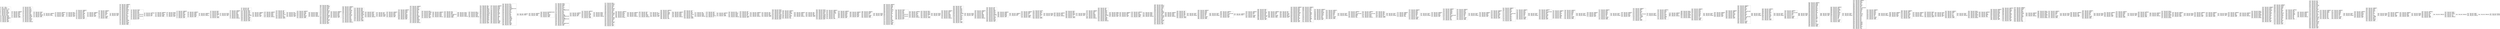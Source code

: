 digraph "graph.cfg.gv" {
	subgraph global {
		node [fontname=Courier fontsize=30.0 rank=same shape=box]
		block_0 [label="0: %00 = #0x1\l2: %01 = #0x40\l4: MSTORE(%01, %00)\l5: [NO_SSA] DUP1\l6: [NO_SSA] PUSH1\l8: [NO_SSA] DUP2\l9: [NO_SSA] MSTORE\la: [NO_SSA] PUSH1\lc: [NO_SSA] ADD\ld: [NO_SSA] PUSH2\l10: [NO_SSA] PUSH1\l12: [NO_SSA] SWAP2\l13: [NO_SSA] CODECOPY\l14: [NO_SSA] SWAP1\l15: [NO_SSA] POP\l16: [NO_SSA] SWAP1\l17: [NO_SSA] JUMP\l"]
		block_18 [label="18: [NO_SSA] JUMPDEST\l19: [NO_SSA] PUSH1\l1b: [NO_SSA] DUP2\l1c: [NO_SSA] PUSH1\l1e: [NO_SSA] SUB\l1f: [NO_SSA] PUSH2\l22: [NO_SSA] JUMPI\l"]
		block_23 [label="23: [NO_SSA] POP\l24: [NO_SSA] POP\l25: [NO_SSA] PUSH1\l27: [NO_SSA] DUP1\l28: [NO_SSA] MLOAD\l29: [NO_SSA] DUP1\l2a: [NO_SSA] DUP3\l2b: [NO_SSA] ADD\l2c: [NO_SSA] SWAP1\l2d: [NO_SSA] SWAP2\l2e: [NO_SSA] MSTORE\l2f: [NO_SSA] PUSH1\l31: [NO_SSA] DUP2\l32: [NO_SSA] MSTORE\l33: [NO_SSA] PUSH1\l35: [NO_SSA] PUSH1\l37: [NO_SSA] INVALID\l"]
		block_38 [label="38: [NO_SSA] PUSH1\l3a: [NO_SSA] DUP3\l3b: [NO_SSA] ADD\l3c: [NO_SSA] MSTORE\l3d: [NO_SSA] SWAP1\l3e: [NO_SSA] JUMP\l"]
		block_3f [label="3f: [NO_SSA] JUMPDEST\l40: [NO_SSA] DUP2\l41: [NO_SSA] PUSH1\l"]
		block_43 [label="43: [NO_SSA] JUMPDEST\l44: [NO_SSA] DUP2\l45: [NO_SSA] ISZERO\l46: [NO_SSA] PUSH2\l49: [NO_SSA] JUMPI\l"]
		block_4a [label="4a: [NO_SSA] DUP1\l4b: [NO_SSA] PUSH2\l4e: [NO_SSA] DUP2\l4f: [NO_SSA] PUSH2\l52: [NO_SSA] JUMP\l"]
		block_53 [label="53: [NO_SSA] JUMPDEST\l54: [NO_SSA] SWAP2\l55: [NO_SSA] POP\l56: [NO_SSA] PUSH2\l59: [NO_SSA] SWAP1\l5a: [NO_SSA] POP\l5b: [NO_SSA] PUSH1\l5d: [NO_SSA] DUP4\l5e: [NO_SSA] PUSH2\l61: [NO_SSA] JUMP\l"]
		block_62 [label="62: [NO_SSA] JUMPDEST\l63: [NO_SSA] SWAP2\l64: [NO_SSA] POP\l65: [NO_SSA] PUSH2\l68: [NO_SSA] JUMP\l"]
		block_69 [label="69: [NO_SSA] JUMPDEST\l6a: [NO_SSA] PUSH1\l6c: [NO_SSA] DUP2\l6d: [NO_SSA] PUSH8\l76: [NO_SSA] DUP2\l77: [NO_SSA] GT\l78: [NO_SSA] ISZERO\l79: [NO_SSA] PUSH2\l7c: [NO_SSA] JUMPI\l"]
		block_7d [label="7d: [NO_SSA] PUSH2\l80: [NO_SSA] PUSH2\l83: [NO_SSA] JUMP\l"]
		block_84 [label="84: [NO_SSA] JUMPDEST\l85: [NO_SSA] PUSH1\l87: [NO_SSA] MLOAD\l88: [NO_SSA] SWAP1\l89: [NO_SSA] DUP1\l8a: [NO_SSA] DUP3\l8b: [NO_SSA] MSTORE\l8c: [NO_SSA] DUP1\l8d: [NO_SSA] PUSH1\l8f: [NO_SSA] ADD\l90: [NO_SSA] PUSH1\l92: [NO_SSA] NOT\l93: [NO_SSA] AND\l94: [NO_SSA] PUSH1\l96: [NO_SSA] ADD\l97: [NO_SSA] DUP3\l98: [NO_SSA] ADD\l99: [NO_SSA] PUSH1\l9b: [NO_SSA] MSTORE\l9c: [NO_SSA] DUP1\l9d: [NO_SSA] ISZERO\l9e: [NO_SSA] PUSH2\la1: [NO_SSA] JUMPI\l"]
		block_a2 [label="a2: [NO_SSA] PUSH1\la4: [NO_SSA] DUP3\la5: [NO_SSA] ADD\la6: [NO_SSA] DUP2\la7: [NO_SSA] DUP1\la8: [NO_SSA] CALLDATASIZE\la9: [NO_SSA] DUP4\laa: [NO_SSA] CALLDATACOPY\lab: [NO_SSA] ADD\lac: [NO_SSA] SWAP1\lad: [NO_SSA] POP\l"]
		block_ae [label="ae: [NO_SSA] JUMPDEST\laf: [NO_SSA] POP\lb0: [NO_SSA] SWAP1\lb1: [NO_SSA] POP\l"]
		block_b2 [label="b2: [NO_SSA] JUMPDEST\lb3: [NO_SSA] DUP5\lb4: [NO_SSA] ISZERO\lb5: [NO_SSA] PUSH2\lb8: [NO_SSA] JUMPI\l"]
		block_b9 [label="b9: [NO_SSA] PUSH2\lbc: [NO_SSA] PUSH1\lbe: [NO_SSA] DUP4\lbf: [NO_SSA] PUSH2\lc2: [NO_SSA] JUMP\l"]
		block_c3 [label="c3: [NO_SSA] JUMPDEST\lc4: [NO_SSA] SWAP2\lc5: [NO_SSA] POP\lc6: [NO_SSA] PUSH2\lc9: [NO_SSA] PUSH1\lcb: [NO_SSA] DUP7\lcc: [NO_SSA] PUSH2\lcf: [NO_SSA] JUMP\l"]
		block_d0 [label="d0: [NO_SSA] JUMPDEST\ld1: [NO_SSA] PUSH2\ld4: [NO_SSA] SWAP1\ld5: [NO_SSA] PUSH1\ld7: [NO_SSA] PUSH2\lda: [NO_SSA] JUMP\l"]
		block_db [label="db: [NO_SSA] JUMPDEST\ldc: [NO_SSA] PUSH1\lde: [NO_SSA] INVALID\l"]
		block_df [label="df: [NO_SSA] DUP2\le0: [NO_SSA] DUP4\le1: [NO_SSA] DUP2\le2: [NO_SSA] MLOAD\le3: [NO_SSA] DUP2\le4: [NO_SSA] LT\le5: [NO_SSA] PUSH2\le8: [NO_SSA] JUMPI\l"]
		block_e9 [label="e9: [NO_SSA] PUSH2\lec: [NO_SSA] PUSH2\lef: [NO_SSA] JUMP\l"]
		block_f0 [label="f0: [NO_SSA] JUMPDEST\lf1: [NO_SSA] PUSH1\lf3: [NO_SSA] ADD\lf4: [NO_SSA] ADD\lf5: [NO_SSA] SWAP1\lf6: [NO_SSA] PUSH1\lf8: [NO_SSA] PUSH1\lfa: [NO_SSA] PUSH1\lfc: [NO_SSA] INVALID\l"]
		block_fd [label="fd: [NO_SSA] SUB\lfe: [NO_SSA] NOT\lff: [NO_SSA] AND\l100: [NO_SSA] SWAP1\l101: [NO_SSA] DUP2\l102: [NO_SSA] PUSH1\l104: [NO_SSA] BYTE\l105: [NO_SSA] SWAP1\l106: [NO_SSA] MSTORE8\l107: [NO_SSA] POP\l108: [NO_SSA] PUSH2\l10b: [NO_SSA] PUSH1\l10d: [NO_SSA] DUP7\l10e: [NO_SSA] PUSH2\l111: [NO_SSA] JUMP\l"]
		block_112 [label="112: [NO_SSA] JUMPDEST\l113: [NO_SSA] SWAP5\l114: [NO_SSA] POP\l115: [NO_SSA] PUSH2\l118: [NO_SSA] JUMP\l"]
		block_119 [label="119: [NO_SSA] JUMPDEST\l11a: [NO_SSA] PUSH1\l11c: [NO_SSA] PUSH1\l11e: [NO_SSA] PUSH1\l120: [NO_SSA] PUSH1\l122: [NO_SSA] INVALID\l"]
		block_123 [label="123: [NO_SSA] SUB\l124: [NO_SSA] NOT\l125: [NO_SSA] DUP3\l126: [NO_SSA] AND\l127: [NO_SSA] PUSH32\l148: [NO_SSA] EQ\l149: [NO_SSA] DUP1\l14a: [NO_SSA] PUSH2\l14d: [NO_SSA] JUMPI\l"]
		block_14e [label="14e: [NO_SSA] POP\l14f: [NO_SSA] PUSH2\l152: [NO_SSA] DUP3\l153: [NO_SSA] PUSH2\l156: [NO_SSA] JUMP\l"]
		block_157 [label="157: [NO_SSA] JUMPDEST\l158: [NO_SSA] PUSH1\l15a: [NO_SSA] SLOAD\l15b: [NO_SSA] PUSH1\l15d: [NO_SSA] AND\l15e: [NO_SSA] ISZERO\l15f: [NO_SSA] PUSH2\l162: [NO_SSA] JUMPI\l"]
		block_163 [label="163: [NO_SSA] PUSH1\l165: [NO_SSA] MLOAD\l166: [NO_SSA] PUSH3\l16a: [NO_SSA] PUSH1\l16c: [NO_SSA] INVALID\l"]
		block_16d [label="16d: [NO_SSA] DUP2\l16e: [NO_SSA] MSTORE\l16f: [NO_SSA] PUSH1\l171: [NO_SSA] PUSH1\l173: [NO_SSA] DUP3\l174: [NO_SSA] ADD\l175: [NO_SSA] MSTORE\l176: [NO_SSA] PUSH1\l178: [NO_SSA] PUSH1\l17a: [NO_SSA] DUP3\l17b: [NO_SSA] ADD\l17c: [NO_SSA] MSTORE\l17d: [NO_SSA] PUSH32\l19e: [NO_SSA] PUSH1\l1a0: [NO_SSA] DUP3\l1a1: [NO_SSA] ADD\l1a2: [NO_SSA] MSTORE\l1a3: [NO_SSA] PUSH1\l1a5: [NO_SSA] ADD\l1a6: [NO_SSA] PUSH2\l1a9: [NO_SSA] JUMP\l"]
		block_1aa [label="1aa: [NO_SSA] JUMPDEST\l1ab: [NO_SSA] PUSH2\l1ae: [NO_SSA] DUP4\l1af: [NO_SSA] DUP4\l1b0: [NO_SSA] DUP4\l1b1: [NO_SSA] PUSH2\l1b4: [NO_SSA] JUMP\l"]
		block_1b5 [label="1b5: [NO_SSA] JUMPDEST\l1b6: [NO_SSA] PUSH1\l1b8: [NO_SSA] DUP3\l1b9: [NO_SSA] DUP2\l1ba: [NO_SSA] MSTORE\l1bb: [NO_SSA] PUSH1\l1bd: [NO_SSA] PUSH1\l1bf: [NO_SSA] SWAP1\l1c0: [NO_SSA] DUP2\l1c1: [NO_SSA] MSTORE\l1c2: [NO_SSA] PUSH1\l1c4: [NO_SSA] DUP1\l1c5: [NO_SSA] DUP4\l1c6: [NO_SSA] SHA3\l1c7: [NO_SSA] PUSH1\l1c9: [NO_SSA] PUSH1\l1cb: [NO_SSA] PUSH1\l1cd: [NO_SSA] INVALID\l"]
		block_1ce [label="1ce: [NO_SSA] SUB\l1cf: [NO_SSA] DUP6\l1d0: [NO_SSA] AND\l1d1: [NO_SSA] DUP5\l1d2: [NO_SSA] MSTORE\l1d3: [NO_SSA] SWAP1\l1d4: [NO_SSA] SWAP2\l1d5: [NO_SSA] MSTORE\l1d6: [NO_SSA] SWAP1\l1d7: [NO_SSA] SHA3\l1d8: [NO_SSA] SLOAD\l1d9: [NO_SSA] PUSH1\l1db: [NO_SSA] AND\l1dc: [NO_SSA] PUSH2\l1df: [NO_SSA] JUMPI\l"]
		block_1e0 [label="1e0: [NO_SSA] PUSH2\l1e3: [NO_SSA] DUP2\l1e4: [NO_SSA] PUSH1\l1e6: [NO_SSA] PUSH1\l1e8: [NO_SSA] PUSH1\l1ea: [NO_SSA] INVALID\l"]
		block_1eb [label="1eb: [NO_SSA] SUB\l1ec: [NO_SSA] AND\l1ed: [NO_SSA] PUSH1\l1ef: [NO_SSA] PUSH2\l1f2: [NO_SSA] JUMP\l"]
		block_1f3 [label="1f3: [NO_SSA] JUMPDEST\l1f4: [NO_SSA] PUSH2\l1f7: [NO_SSA] DUP4\l1f8: [NO_SSA] PUSH1\l1fa: [NO_SSA] PUSH2\l1fd: [NO_SSA] JUMP\l"]
		block_1fe [label="1fe: [NO_SSA] JUMPDEST\l1ff: [NO_SSA] PUSH1\l201: [NO_SSA] MLOAD\l202: [NO_SSA] PUSH1\l204: [NO_SSA] ADD\l205: [NO_SSA] PUSH2\l208: [NO_SSA] SWAP3\l209: [NO_SSA] SWAP2\l20a: [NO_SSA] SWAP1\l20b: [NO_SSA] PUSH2\l20e: [NO_SSA] JUMP\l"]
		block_20f [label="20f: [NO_SSA] JUMPDEST\l210: [NO_SSA] PUSH1\l212: [NO_SSA] DUP1\l213: [NO_SSA] MLOAD\l214: [NO_SSA] PUSH1\l216: [NO_SSA] NOT\l217: [NO_SSA] DUP2\l218: [NO_SSA] DUP5\l219: [NO_SSA] SUB\l21a: [NO_SSA] ADD\l21b: [NO_SSA] DUP2\l21c: [NO_SSA] MSTORE\l21d: [NO_SSA] SWAP1\l21e: [NO_SSA] DUP3\l21f: [NO_SSA] SWAP1\l220: [NO_SSA] MSTORE\l221: [NO_SSA] PUSH3\l225: [NO_SSA] PUSH1\l227: [NO_SSA] INVALID\l"]
		block_228 [label="228: [NO_SSA] DUP3\l229: [NO_SSA] MSTORE\l22a: [NO_SSA] PUSH2\l22d: [NO_SSA] SWAP2\l22e: [NO_SSA] PUSH1\l230: [NO_SSA] ADD\l231: [NO_SSA] PUSH2\l234: [NO_SSA] JUMP\l"]
		block_235 [label="235: [NO_SSA] JUMPDEST\l236: [NO_SSA] PUSH1\l238: [NO_SSA] PUSH1\l23a: [NO_SSA] PUSH1\l23c: [NO_SSA] PUSH1\l23e: [NO_SSA] INVALID\l"]
		block_23f [label="23f: [NO_SSA] SUB\l240: [NO_SSA] DUP5\l241: [NO_SSA] AND\l242: [NO_SSA] EXTCODESIZE\l243: [NO_SSA] ISZERO\l244: [NO_SSA] PUSH2\l247: [NO_SSA] JUMPI\l"]
		block_248 [label="248: [NO_SSA] PUSH1\l24a: [NO_SSA] MLOAD\l24b: [NO_SSA] PUSH4\l250: [NO_SSA] PUSH1\l252: [NO_SSA] INVALID\l"]
		block_253 [label="253: [NO_SSA] DUP2\l254: [NO_SSA] MSTORE\l255: [NO_SSA] PUSH1\l257: [NO_SSA] PUSH1\l259: [NO_SSA] PUSH1\l25b: [NO_SSA] INVALID\l"]
		block_25c [label="25c: [NO_SSA] SUB\l25d: [NO_SSA] DUP6\l25e: [NO_SSA] AND\l25f: [NO_SSA] SWAP1\l260: [NO_SSA] PUSH4\l265: [NO_SSA] SWAP1\l266: [NO_SSA] PUSH2\l269: [NO_SSA] SWAP1\l26a: [NO_SSA] CALLER\l26b: [NO_SSA] SWAP1\l26c: [NO_SSA] DUP10\l26d: [NO_SSA] SWAP1\l26e: [NO_SSA] DUP9\l26f: [NO_SSA] SWAP1\l270: [NO_SSA] DUP9\l271: [NO_SSA] SWAP1\l272: [NO_SSA] PUSH1\l274: [NO_SSA] ADD\l275: [NO_SSA] PUSH2\l278: [NO_SSA] JUMP\l"]
		block_279 [label="279: [NO_SSA] JUMPDEST\l27a: [NO_SSA] PUSH1\l27c: [NO_SSA] PUSH1\l27e: [NO_SSA] MLOAD\l27f: [NO_SSA] DUP1\l280: [NO_SSA] DUP4\l281: [NO_SSA] SUB\l282: [NO_SSA] DUP2\l283: [NO_SSA] PUSH1\l285: [NO_SSA] DUP8\l286: [NO_SSA] GAS\l287: [NO_SSA] CALL\l288: [NO_SSA] SWAP3\l289: [NO_SSA] POP\l28a: [NO_SSA] POP\l28b: [NO_SSA] POP\l28c: [NO_SSA] DUP1\l28d: [NO_SSA] ISZERO\l28e: [NO_SSA] PUSH2\l291: [NO_SSA] JUMPI\l"]
		block_292 [label="292: [NO_SSA] POP\l293: [NO_SSA] PUSH1\l295: [NO_SSA] DUP1\l296: [NO_SSA] MLOAD\l297: [NO_SSA] PUSH1\l299: [NO_SSA] RETURNDATASIZE\l29a: [NO_SSA] SWAP1\l29b: [NO_SSA] DUP2\l29c: [NO_SSA] ADD\l29d: [NO_SSA] PUSH1\l29f: [NO_SSA] NOT\l2a0: [NO_SSA] AND\l2a1: [NO_SSA] DUP3\l2a2: [NO_SSA] ADD\l2a3: [NO_SSA] SWAP1\l2a4: [NO_SSA] SWAP3\l2a5: [NO_SSA] MSTORE\l2a6: [NO_SSA] PUSH2\l2a9: [NO_SSA] SWAP2\l2aa: [NO_SSA] DUP2\l2ab: [NO_SSA] ADD\l2ac: [NO_SSA] SWAP1\l2ad: [NO_SSA] PUSH2\l2b0: [NO_SSA] JUMP\l"]
		block_2b1 [label="2b1: [NO_SSA] JUMPDEST\l2b2: [NO_SSA] PUSH1\l"]
		block_2b4 [label="2b4: [NO_SSA] JUMPDEST\l2b5: [NO_SSA] PUSH2\l2b8: [NO_SSA] JUMPI\l"]
		block_2b9 [label="2b9: [NO_SSA] RETURNDATASIZE\l2ba: [NO_SSA] DUP1\l2bb: [NO_SSA] DUP1\l2bc: [NO_SSA] ISZERO\l2bd: [NO_SSA] PUSH2\l2c0: [NO_SSA] JUMPI\l"]
		block_2c1 [label="2c1: [NO_SSA] PUSH1\l2c3: [NO_SSA] MLOAD\l2c4: [NO_SSA] SWAP2\l2c5: [NO_SSA] POP\l2c6: [NO_SSA] PUSH1\l2c8: [NO_SSA] NOT\l2c9: [NO_SSA] PUSH1\l2cb: [NO_SSA] RETURNDATASIZE\l2cc: [NO_SSA] ADD\l2cd: [NO_SSA] AND\l2ce: [NO_SSA] DUP3\l2cf: [NO_SSA] ADD\l2d0: [NO_SSA] PUSH1\l2d2: [NO_SSA] MSTORE\l2d3: [NO_SSA] RETURNDATASIZE\l2d4: [NO_SSA] DUP3\l2d5: [NO_SSA] MSTORE\l2d6: [NO_SSA] RETURNDATASIZE\l2d7: [NO_SSA] PUSH1\l2d9: [NO_SSA] PUSH1\l2db: [NO_SSA] DUP5\l2dc: [NO_SSA] ADD\l2dd: [NO_SSA] RETURNDATACOPY\l2de: [NO_SSA] PUSH2\l2e1: [NO_SSA] JUMP\l"]
		block_2e2 [label="2e2: [NO_SSA] JUMPDEST\l2e3: [NO_SSA] PUSH1\l2e5: [NO_SSA] SWAP2\l2e6: [NO_SSA] POP\l"]
		block_2e7 [label="2e7: [NO_SSA] JUMPDEST\l2e8: [NO_SSA] POP\l2e9: [NO_SSA] DUP1\l2ea: [NO_SSA] MLOAD\l2eb: [NO_SSA] PUSH1\l2ed: [NO_SSA] SUB\l2ee: [NO_SSA] PUSH2\l2f1: [NO_SSA] JUMPI\l"]
		block_2f2 [label="2f2: [NO_SSA] PUSH1\l2f4: [NO_SSA] MLOAD\l2f5: [NO_SSA] PUSH3\l2f9: [NO_SSA] PUSH1\l2fb: [NO_SSA] INVALID\l"]
		block_2fc [label="2fc: [NO_SSA] DUP2\l2fd: [NO_SSA] MSTORE\l2fe: [NO_SSA] PUSH1\l300: [NO_SSA] PUSH1\l302: [NO_SSA] DUP3\l303: [NO_SSA] ADD\l304: [NO_SSA] MSTORE\l305: [NO_SSA] PUSH1\l307: [NO_SSA] PUSH1\l309: [NO_SSA] DUP3\l30a: [NO_SSA] ADD\l30b: [NO_SSA] MSTORE\l30c: [NO_SSA] PUSH32\l32d: [NO_SSA] PUSH1\l32f: [NO_SSA] DUP3\l330: [NO_SSA] ADD\l331: [NO_SSA] MSTORE\l332: [NO_SSA] PUSH32\l353: [NO_SSA] PUSH1\l355: [NO_SSA] DUP3\l356: [NO_SSA] ADD\l357: [NO_SSA] MSTORE\l358: [NO_SSA] PUSH1\l35a: [NO_SSA] ADD\l35b: [NO_SSA] PUSH2\l35e: [NO_SSA] JUMP\l"]
		block_35f [label="35f: [NO_SSA] JUMPDEST\l360: [NO_SSA] DUP1\l361: [NO_SSA] MLOAD\l362: [NO_SSA] DUP2\l363: [NO_SSA] PUSH1\l365: [NO_SSA] ADD\l366: [NO_SSA] REVERT\l"]
		block_367 [label="367: [NO_SSA] JUMPDEST\l368: [NO_SSA] PUSH1\l36a: [NO_SSA] PUSH1\l36c: [NO_SSA] PUSH1\l36e: [NO_SSA] INVALID\l"]
		block_36f [label="36f: [NO_SSA] SUB\l370: [NO_SSA] NOT\l371: [NO_SSA] AND\l372: [NO_SSA] PUSH4\l377: [NO_SSA] PUSH1\l379: [NO_SSA] INVALID\l"]
		block_37a [label="37a: [NO_SSA] EQ\l37b: [NO_SSA] SWAP1\l37c: [NO_SSA] POP\l37d: [NO_SSA] PUSH2\l380: [NO_SSA] JUMP\l"]
		block_381 [label="381: [NO_SSA] JUMPDEST\l382: [NO_SSA] POP\l383: [NO_SSA] PUSH1\l385: [NO_SSA] SWAP5\l386: [NO_SSA] SWAP4\l387: [NO_SSA] POP\l388: [NO_SSA] POP\l389: [NO_SSA] POP\l38a: [NO_SSA] POP\l38b: [NO_SSA] JUMP\l"]
		block_38c [label="38c: [NO_SSA] JUMPDEST\l38d: [NO_SSA] PUSH1\l38f: [NO_SSA] PUSH1\l391: [NO_SSA] PUSH1\l393: [NO_SSA] PUSH1\l395: [NO_SSA] INVALID\l"]
		block_396 [label="396: [NO_SSA] SUB\l397: [NO_SSA] NOT\l398: [NO_SSA] DUP3\l399: [NO_SSA] AND\l39a: [NO_SSA] PUSH32\l3bb: [NO_SSA] EQ\l3bc: [NO_SSA] DUP1\l3bd: [NO_SSA] PUSH2\l3c0: [NO_SSA] JUMPI\l"]
		block_3c1 [label="3c1: [NO_SSA] POP\l3c2: [NO_SSA] PUSH1\l3c4: [NO_SSA] PUSH1\l3c6: [NO_SSA] PUSH1\l3c8: [NO_SSA] INVALID\l"]
		block_3c9 [label="3c9: [NO_SSA] SUB\l3ca: [NO_SSA] NOT\l3cb: [NO_SSA] DUP3\l3cc: [NO_SSA] AND\l3cd: [NO_SSA] PUSH32\l3ee: [NO_SSA] EQ\l"]
		block_3ef [label="3ef: [NO_SSA] JUMPDEST\l3f0: [NO_SSA] DUP1\l3f1: [NO_SSA] PUSH2\l3f4: [NO_SSA] JUMPI\l"]
		block_3f5 [label="3f5: [NO_SSA] POP\l3f6: [NO_SSA] PUSH32\l417: [NO_SSA] PUSH1\l419: [NO_SSA] PUSH1\l41b: [NO_SSA] PUSH1\l41d: [NO_SSA] INVALID\l"]
		block_41e [label="41e: [NO_SSA] SUB\l41f: [NO_SSA] NOT\l420: [NO_SSA] DUP4\l421: [NO_SSA] AND\l422: [NO_SSA] EQ\l423: [NO_SSA] PUSH2\l426: [NO_SSA] JUMP\l"]
		block_427 [label="427: [NO_SSA] JUMPDEST\l428: [NO_SSA] PUSH1\l42a: [NO_SSA] PUSH1\l42c: [NO_SSA] PUSH1\l42e: [NO_SSA] INVALID\l"]
		block_42f [label="42f: [NO_SSA] SUB\l430: [NO_SSA] DUP4\l431: [NO_SSA] AND\l432: [NO_SSA] PUSH2\l435: [NO_SSA] JUMPI\l"]
		block_436 [label="436: [NO_SSA] PUSH1\l438: [NO_SSA] PUSH1\l43a: [NO_SSA] PUSH1\l43c: [NO_SSA] DUP3\l43d: [NO_SSA] DUP3\l43e: [NO_SSA] SLOAD\l43f: [NO_SSA] PUSH2\l442: [NO_SSA] SWAP2\l443: [NO_SSA] SWAP1\l444: [NO_SSA] PUSH2\l447: [NO_SSA] JUMP\l"]
		block_448 [label="448: [NO_SSA] JUMPDEST\l449: [NO_SSA] SWAP1\l44a: [NO_SSA] SWAP2\l44b: [NO_SSA] SSTORE\l44c: [NO_SSA] POP\l44d: [NO_SSA] PUSH2\l450: [NO_SSA] SWAP1\l451: [NO_SSA] POP\l452: [NO_SSA] JUMP\l"]
		block_453 [label="453: [NO_SSA] JUMPDEST\l454: [NO_SSA] PUSH1\l456: [NO_SSA] PUSH1\l458: [NO_SSA] PUSH1\l45a: [NO_SSA] INVALID\l"]
		block_45b [label="45b: [NO_SSA] SUB\l45c: [NO_SSA] DUP3\l45d: [NO_SSA] AND\l45e: [NO_SSA] PUSH2\l461: [NO_SSA] JUMPI\l"]
		block_462 [label="462: [NO_SSA] PUSH1\l464: [NO_SSA] PUSH1\l466: [NO_SSA] PUSH1\l468: [NO_SSA] DUP3\l469: [NO_SSA] DUP3\l46a: [NO_SSA] SLOAD\l46b: [NO_SSA] PUSH2\l46e: [NO_SSA] SWAP2\l46f: [NO_SSA] SWAP1\l470: [NO_SSA] PUSH2\l473: [NO_SSA] JUMP\l"]
		block_474 [label="474: [NO_SSA] JUMPDEST\l475: [NO_SSA] SWAP1\l476: [NO_SSA] SWAP2\l477: [NO_SSA] SSTORE\l478: [NO_SSA] POP\l479: [NO_SSA] POP\l47a: [NO_SSA] POP\l47b: [NO_SSA] POP\l47c: [NO_SSA] POP\l47d: [NO_SSA] JUMP\l"]
		block_47e [label="47e: [NO_SSA] JUMPDEST\l47f: [NO_SSA] PUSH1\l481: [NO_SSA] PUSH1\l483: [NO_SSA] PUSH2\l486: [NO_SSA] DUP4\l487: [NO_SSA] PUSH1\l489: [NO_SSA] PUSH2\l48c: [NO_SSA] JUMP\l"]
		block_48d [label="48d: [NO_SSA] JUMPDEST\l48e: [NO_SSA] PUSH2\l491: [NO_SSA] SWAP1\l492: [NO_SSA] PUSH1\l494: [NO_SSA] PUSH2\l497: [NO_SSA] JUMP\l"]
		block_498 [label="498: [NO_SSA] JUMPDEST\l499: [NO_SSA] PUSH8\l4a2: [NO_SSA] DUP2\l4a3: [NO_SSA] GT\l4a4: [NO_SSA] ISZERO\l4a5: [NO_SSA] PUSH2\l4a8: [NO_SSA] JUMPI\l"]
		block_4a9 [label="4a9: [NO_SSA] PUSH2\l4ac: [NO_SSA] PUSH2\l4af: [NO_SSA] JUMP\l"]
		block_4b0 [label="4b0: [NO_SSA] JUMPDEST\l4b1: [NO_SSA] PUSH1\l4b3: [NO_SSA] MLOAD\l4b4: [NO_SSA] SWAP1\l4b5: [NO_SSA] DUP1\l4b6: [NO_SSA] DUP3\l4b7: [NO_SSA] MSTORE\l4b8: [NO_SSA] DUP1\l4b9: [NO_SSA] PUSH1\l4bb: [NO_SSA] ADD\l4bc: [NO_SSA] PUSH1\l4be: [NO_SSA] NOT\l4bf: [NO_SSA] AND\l4c0: [NO_SSA] PUSH1\l4c2: [NO_SSA] ADD\l4c3: [NO_SSA] DUP3\l4c4: [NO_SSA] ADD\l4c5: [NO_SSA] PUSH1\l4c7: [NO_SSA] MSTORE\l4c8: [NO_SSA] DUP1\l4c9: [NO_SSA] ISZERO\l4ca: [NO_SSA] PUSH2\l4cd: [NO_SSA] JUMPI\l"]
		block_4ce [label="4ce: [NO_SSA] PUSH1\l4d0: [NO_SSA] DUP3\l4d1: [NO_SSA] ADD\l4d2: [NO_SSA] DUP2\l4d3: [NO_SSA] DUP1\l4d4: [NO_SSA] CALLDATASIZE\l4d5: [NO_SSA] DUP4\l4d6: [NO_SSA] CALLDATACOPY\l4d7: [NO_SSA] ADD\l4d8: [NO_SSA] SWAP1\l4d9: [NO_SSA] POP\l"]
		block_4da [label="4da: [NO_SSA] JUMPDEST\l4db: [NO_SSA] POP\l4dc: [NO_SSA] SWAP1\l4dd: [NO_SSA] POP\l4de: [NO_SSA] PUSH1\l4e0: [NO_SSA] PUSH1\l4e2: [NO_SSA] INVALID\l"]
		block_4e3 [label="4e3: [NO_SSA] DUP2\l4e4: [NO_SSA] PUSH1\l4e6: [NO_SSA] DUP2\l4e7: [NO_SSA] MLOAD\l4e8: [NO_SSA] DUP2\l4e9: [NO_SSA] LT\l4ea: [NO_SSA] PUSH2\l4ed: [NO_SSA] JUMPI\l"]
		block_4ee [label="4ee: [NO_SSA] PUSH2\l4f1: [NO_SSA] PUSH2\l4f4: [NO_SSA] JUMP\l"]
		block_4f5 [label="4f5: [NO_SSA] JUMPDEST\l4f6: [NO_SSA] PUSH1\l4f8: [NO_SSA] ADD\l4f9: [NO_SSA] ADD\l4fa: [NO_SSA] SWAP1\l4fb: [NO_SSA] PUSH1\l4fd: [NO_SSA] PUSH1\l4ff: [NO_SSA] PUSH1\l501: [NO_SSA] INVALID\l"]
		block_502 [label="502: [NO_SSA] SUB\l503: [NO_SSA] NOT\l504: [NO_SSA] AND\l505: [NO_SSA] SWAP1\l506: [NO_SSA] DUP2\l507: [NO_SSA] PUSH1\l509: [NO_SSA] BYTE\l50a: [NO_SSA] SWAP1\l50b: [NO_SSA] MSTORE8\l50c: [NO_SSA] POP\l50d: [NO_SSA] PUSH32\l52e: [NO_SSA] DUP2\l52f: [NO_SSA] PUSH1\l531: [NO_SSA] DUP2\l532: [NO_SSA] MLOAD\l533: [NO_SSA] DUP2\l534: [NO_SSA] LT\l535: [NO_SSA] PUSH2\l538: [NO_SSA] JUMPI\l"]
		block_539 [label="539: [NO_SSA] PUSH2\l53c: [NO_SSA] PUSH2\l53f: [NO_SSA] JUMP\l"]
		block_540 [label="540: [NO_SSA] JUMPDEST\l541: [NO_SSA] PUSH1\l543: [NO_SSA] ADD\l544: [NO_SSA] ADD\l545: [NO_SSA] SWAP1\l546: [NO_SSA] PUSH1\l548: [NO_SSA] PUSH1\l54a: [NO_SSA] PUSH1\l54c: [NO_SSA] INVALID\l"]
		block_54d [label="54d: [NO_SSA] SUB\l54e: [NO_SSA] NOT\l54f: [NO_SSA] AND\l550: [NO_SSA] SWAP1\l551: [NO_SSA] DUP2\l552: [NO_SSA] PUSH1\l554: [NO_SSA] BYTE\l555: [NO_SSA] SWAP1\l556: [NO_SSA] MSTORE8\l557: [NO_SSA] POP\l558: [NO_SSA] PUSH1\l55a: [NO_SSA] PUSH2\l55d: [NO_SSA] DUP5\l55e: [NO_SSA] PUSH1\l560: [NO_SSA] PUSH2\l563: [NO_SSA] JUMP\l"]
		block_564 [label="564: [NO_SSA] JUMPDEST\l565: [NO_SSA] PUSH2\l568: [NO_SSA] SWAP1\l569: [NO_SSA] PUSH1\l56b: [NO_SSA] PUSH2\l56e: [NO_SSA] JUMP\l"]
		block_56f [label="56f: [NO_SSA] JUMPDEST\l570: [NO_SSA] SWAP1\l571: [NO_SSA] POP\l"]
		block_572 [label="572: [NO_SSA] JUMPDEST\l573: [NO_SSA] PUSH1\l575: [NO_SSA] DUP2\l576: [NO_SSA] GT\l577: [NO_SSA] ISZERO\l578: [NO_SSA] PUSH2\l57b: [NO_SSA] JUMPI\l"]
		block_57c [label="57c: [NO_SSA] PUSH32\l59d: [NO_SSA] DUP6\l59e: [NO_SSA] PUSH1\l5a0: [NO_SSA] AND\l5a1: [NO_SSA] PUSH1\l5a3: [NO_SSA] DUP2\l5a4: [NO_SSA] LT\l5a5: [NO_SSA] PUSH2\l5a8: [NO_SSA] JUMPI\l"]
		block_5a9 [label="5a9: [NO_SSA] PUSH2\l5ac: [NO_SSA] PUSH2\l5af: [NO_SSA] JUMP\l"]
		block_5b0 [label="5b0: [NO_SSA] JUMPDEST\l5b1: [NO_SSA] BYTE\l5b2: [NO_SSA] PUSH1\l5b4: [NO_SSA] INVALID\l"]
		block_5b5 [label="5b5: [NO_SSA] DUP3\l5b6: [NO_SSA] DUP3\l5b7: [NO_SSA] DUP2\l5b8: [NO_SSA] MLOAD\l5b9: [NO_SSA] DUP2\l5ba: [NO_SSA] LT\l5bb: [NO_SSA] PUSH2\l5be: [NO_SSA] JUMPI\l"]
		block_5bf [label="5bf: [NO_SSA] PUSH2\l5c2: [NO_SSA] PUSH2\l5c5: [NO_SSA] JUMP\l"]
		block_5c6 [label="5c6: [NO_SSA] JUMPDEST\l5c7: [NO_SSA] PUSH1\l5c9: [NO_SSA] ADD\l5ca: [NO_SSA] ADD\l5cb: [NO_SSA] SWAP1\l5cc: [NO_SSA] PUSH1\l5ce: [NO_SSA] PUSH1\l5d0: [NO_SSA] PUSH1\l5d2: [NO_SSA] INVALID\l"]
		block_5d3 [label="5d3: [NO_SSA] SUB\l5d4: [NO_SSA] NOT\l5d5: [NO_SSA] AND\l5d6: [NO_SSA] SWAP1\l5d7: [NO_SSA] DUP2\l5d8: [NO_SSA] PUSH1\l5da: [NO_SSA] BYTE\l5db: [NO_SSA] SWAP1\l5dc: [NO_SSA] MSTORE8\l5dd: [NO_SSA] POP\l5de: [NO_SSA] PUSH1\l5e0: [NO_SSA] SWAP5\l5e1: [NO_SSA] SWAP1\l5e2: [NO_SSA] SWAP5\l5e3: [NO_SSA] INVALID\l"]
		block_5e4 [label="5e4: [NO_SSA] SWAP4\l5e5: [NO_SSA] PUSH2\l5e8: [NO_SSA] DUP2\l5e9: [NO_SSA] PUSH2\l5ec: [NO_SSA] JUMP\l"]
		block_5ed [label="5ed: [NO_SSA] JUMPDEST\l5ee: [NO_SSA] SWAP1\l5ef: [NO_SSA] POP\l5f0: [NO_SSA] PUSH2\l5f3: [NO_SSA] JUMP\l"]
		block_5f4 [label="5f4: [NO_SSA] JUMPDEST\l5f5: [NO_SSA] POP\l5f6: [NO_SSA] DUP4\l5f7: [NO_SSA] ISZERO\l5f8: [NO_SSA] PUSH2\l5fb: [NO_SSA] JUMPI\l"]
		block_5fc [label="5fc: [NO_SSA] PUSH1\l5fe: [NO_SSA] MLOAD\l5ff: [NO_SSA] PUSH3\l603: [NO_SSA] PUSH1\l605: [NO_SSA] INVALID\l"]
		block_606 [label="606: [NO_SSA] DUP2\l607: [NO_SSA] MSTORE\l608: [NO_SSA] PUSH1\l60a: [NO_SSA] PUSH1\l60c: [NO_SSA] DUP3\l60d: [NO_SSA] ADD\l60e: [NO_SSA] DUP2\l60f: [NO_SSA] SWAP1\l610: [NO_SSA] MSTORE\l611: [NO_SSA] PUSH1\l613: [NO_SSA] DUP3\l614: [NO_SSA] ADD\l615: [NO_SSA] MSTORE\l616: [NO_SSA] PUSH32\l637: [NO_SSA] PUSH1\l639: [NO_SSA] DUP3\l63a: [NO_SSA] ADD\l63b: [NO_SSA] MSTORE\l63c: [NO_SSA] PUSH1\l63e: [NO_SSA] ADD\l63f: [NO_SSA] PUSH2\l642: [NO_SSA] JUMP\l"]
		block_643 [label="643: [NO_SSA] JUMPDEST\l644: [NO_SSA] PUSH1\l646: [NO_SSA] PUSH1\l648: [NO_SSA] PUSH1\l64a: [NO_SSA] INVALID\l"]
		block_64b [label="64b: [NO_SSA] SUB\l64c: [NO_SSA] NOT\l64d: [NO_SSA] DUP2\l64e: [NO_SSA] AND\l64f: [NO_SSA] DUP2\l650: [NO_SSA] EQ\l651: [NO_SSA] PUSH2\l654: [NO_SSA] JUMPI\l"]
		block_655 [label="655: [NO_SSA] PUSH1\l657: [NO_SSA] DUP1\l658: [NO_SSA] REVERT\l"]
		block_659 [label="659: [NO_SSA] JUMPDEST\l65a: [NO_SSA] PUSH1\l65c: [NO_SSA] PUSH1\l65e: [NO_SSA] DUP3\l65f: [NO_SSA] DUP5\l660: [NO_SSA] SUB\l661: [NO_SSA] SLT\l662: [NO_SSA] ISZERO\l663: [NO_SSA] PUSH2\l666: [NO_SSA] JUMPI\l"]
		block_667 [label="667: [NO_SSA] PUSH1\l669: [NO_SSA] DUP1\l66a: [NO_SSA] REVERT\l"]
		block_66b [label="66b: [NO_SSA] JUMPDEST\l66c: [NO_SSA] DUP2\l66d: [NO_SSA] CALLDATALOAD\l66e: [NO_SSA] PUSH2\l671: [NO_SSA] DUP2\l672: [NO_SSA] PUSH2\l675: [NO_SSA] JUMP\l"]
		block_676 [label="676: [NO_SSA] JUMPDEST\l677: [NO_SSA] PUSH1\l"]
		block_679 [label="679: [NO_SSA] JUMPDEST\l67a: [NO_SSA] DUP4\l67b: [NO_SSA] DUP2\l67c: [NO_SSA] LT\l67d: [NO_SSA] ISZERO\l67e: [NO_SSA] PUSH2\l681: [NO_SSA] JUMPI\l"]
		block_682 [label="682: [NO_SSA] DUP2\l683: [NO_SSA] DUP2\l684: [NO_SSA] ADD\l685: [NO_SSA] MLOAD\l686: [NO_SSA] DUP4\l687: [NO_SSA] DUP3\l688: [NO_SSA] ADD\l689: [NO_SSA] MSTORE\l68a: [NO_SSA] PUSH1\l68c: [NO_SSA] ADD\l68d: [NO_SSA] PUSH2\l690: [NO_SSA] JUMP\l"]
		block_691 [label="691: [NO_SSA] JUMPDEST\l692: [NO_SSA] DUP4\l693: [NO_SSA] DUP2\l694: [NO_SSA] GT\l695: [NO_SSA] ISZERO\l696: [NO_SSA] PUSH2\l699: [NO_SSA] JUMPI\l"]
		block_69a [label="69a: [NO_SSA] POP\l69b: [NO_SSA] POP\l69c: [NO_SSA] PUSH1\l69e: [NO_SSA] SWAP2\l69f: [NO_SSA] ADD\l6a0: [NO_SSA] MSTORE\l6a1: [NO_SSA] JUMP\l"]
		block_6a2 [label="6a2: [NO_SSA] JUMPDEST\l6a3: [NO_SSA] PUSH1\l6a5: [NO_SSA] DUP2\l6a6: [NO_SSA] MLOAD\l6a7: [NO_SSA] DUP1\l6a8: [NO_SSA] DUP5\l6a9: [NO_SSA] MSTORE\l6aa: [NO_SSA] PUSH2\l6ad: [NO_SSA] DUP2\l6ae: [NO_SSA] PUSH1\l6b0: [NO_SSA] DUP7\l6b1: [NO_SSA] ADD\l6b2: [NO_SSA] PUSH1\l6b4: [NO_SSA] DUP7\l6b5: [NO_SSA] ADD\l6b6: [NO_SSA] PUSH2\l6b9: [NO_SSA] JUMP\l"]
		block_6ba [label="6ba: [NO_SSA] JUMPDEST\l6bb: [NO_SSA] PUSH1\l6bd: [NO_SSA] ADD\l6be: [NO_SSA] PUSH1\l6c0: [NO_SSA] NOT\l6c1: [NO_SSA] AND\l6c2: [NO_SSA] SWAP3\l6c3: [NO_SSA] SWAP1\l6c4: [NO_SSA] SWAP3\l6c5: [NO_SSA] ADD\l6c6: [NO_SSA] PUSH1\l6c8: [NO_SSA] ADD\l6c9: [NO_SSA] SWAP3\l6ca: [NO_SSA] SWAP2\l6cb: [NO_SSA] POP\l6cc: [NO_SSA] POP\l6cd: [NO_SSA] JUMP\l"]
		block_6ce [label="6ce: [NO_SSA] JUMPDEST\l6cf: [NO_SSA] PUSH1\l6d1: [NO_SSA] DUP2\l6d2: [NO_SSA] MSTORE\l6d3: [NO_SSA] PUSH1\l6d5: [NO_SSA] PUSH2\l6d8: [NO_SSA] PUSH1\l6da: [NO_SSA] DUP4\l6db: [NO_SSA] ADD\l6dc: [NO_SSA] DUP5\l6dd: [NO_SSA] PUSH2\l6e0: [NO_SSA] JUMP\l"]
		block_6e1 [label="6e1: [NO_SSA] JUMPDEST\l6e2: [NO_SSA] PUSH1\l6e4: [NO_SSA] PUSH1\l6e6: [NO_SSA] DUP3\l6e7: [NO_SSA] DUP5\l6e8: [NO_SSA] SUB\l6e9: [NO_SSA] SLT\l6ea: [NO_SSA] ISZERO\l6eb: [NO_SSA] PUSH2\l6ee: [NO_SSA] JUMPI\l"]
		block_6ef [label="6ef: [NO_SSA] PUSH1\l6f1: [NO_SSA] DUP1\l6f2: [NO_SSA] REVERT\l"]
		block_6f3 [label="6f3: [NO_SSA] JUMPDEST\l6f4: [NO_SSA] POP\l6f5: [NO_SSA] CALLDATALOAD\l6f6: [NO_SSA] SWAP2\l6f7: [NO_SSA] SWAP1\l6f8: [NO_SSA] POP\l6f9: [NO_SSA] JUMP\l"]
		block_6fa [label="6fa: [NO_SSA] JUMPDEST\l6fb: [NO_SSA] DUP1\l6fc: [NO_SSA] CALLDATALOAD\l6fd: [NO_SSA] PUSH1\l6ff: [NO_SSA] PUSH1\l701: [NO_SSA] PUSH1\l703: [NO_SSA] INVALID\l"]
		block_704 [label="704: [NO_SSA] SUB\l705: [NO_SSA] DUP2\l706: [NO_SSA] AND\l707: [NO_SSA] DUP2\l708: [NO_SSA] EQ\l709: [NO_SSA] PUSH2\l70c: [NO_SSA] JUMPI\l"]
		block_70d [label="70d: [NO_SSA] PUSH1\l70f: [NO_SSA] DUP1\l710: [NO_SSA] REVERT\l"]
		block_711 [label="711: [NO_SSA] JUMPDEST\l712: [NO_SSA] SWAP2\l713: [NO_SSA] SWAP1\l714: [NO_SSA] POP\l715: [NO_SSA] JUMP\l"]
		block_716 [label="716: [NO_SSA] JUMPDEST\l717: [NO_SSA] PUSH1\l719: [NO_SSA] DUP1\l71a: [NO_SSA] PUSH1\l71c: [NO_SSA] DUP4\l71d: [NO_SSA] DUP6\l71e: [NO_SSA] SUB\l71f: [NO_SSA] SLT\l720: [NO_SSA] ISZERO\l721: [NO_SSA] PUSH2\l724: [NO_SSA] JUMPI\l"]
		block_725 [label="725: [NO_SSA] PUSH1\l727: [NO_SSA] DUP1\l728: [NO_SSA] REVERT\l"]
		block_729 [label="729: [NO_SSA] JUMPDEST\l72a: [NO_SSA] PUSH2\l72d: [NO_SSA] DUP4\l72e: [NO_SSA] PUSH2\l731: [NO_SSA] JUMP\l"]
		block_732 [label="732: [NO_SSA] JUMPDEST\l733: [NO_SSA] SWAP5\l734: [NO_SSA] PUSH1\l736: [NO_SSA] SWAP4\l737: [NO_SSA] SWAP1\l738: [NO_SSA] SWAP4\l739: [NO_SSA] ADD\l73a: [NO_SSA] CALLDATALOAD\l73b: [NO_SSA] SWAP4\l73c: [NO_SSA] POP\l73d: [NO_SSA] POP\l73e: [NO_SSA] POP\l73f: [NO_SSA] JUMP\l"]
		block_740 [label="740: [NO_SSA] JUMPDEST\l741: [NO_SSA] PUSH1\l743: [NO_SSA] DUP1\l744: [NO_SSA] PUSH1\l746: [NO_SSA] PUSH1\l748: [NO_SSA] DUP5\l749: [NO_SSA] DUP7\l74a: [NO_SSA] SUB\l74b: [NO_SSA] SLT\l74c: [NO_SSA] ISZERO\l74d: [NO_SSA] PUSH2\l750: [NO_SSA] JUMPI\l"]
		block_751 [label="751: [NO_SSA] PUSH1\l753: [NO_SSA] DUP1\l754: [NO_SSA] REVERT\l"]
		block_755 [label="755: [NO_SSA] JUMPDEST\l756: [NO_SSA] PUSH2\l759: [NO_SSA] DUP5\l75a: [NO_SSA] PUSH2\l75d: [NO_SSA] JUMP\l"]
		block_75e [label="75e: [NO_SSA] JUMPDEST\l75f: [NO_SSA] SWAP3\l760: [NO_SSA] POP\l761: [NO_SSA] PUSH2\l764: [NO_SSA] PUSH1\l766: [NO_SSA] DUP6\l767: [NO_SSA] ADD\l768: [NO_SSA] PUSH2\l76b: [NO_SSA] JUMP\l"]
		block_76c [label="76c: [NO_SSA] JUMPDEST\l76d: [NO_SSA] SWAP2\l76e: [NO_SSA] POP\l76f: [NO_SSA] PUSH1\l771: [NO_SSA] DUP5\l772: [NO_SSA] ADD\l773: [NO_SSA] CALLDATALOAD\l774: [NO_SSA] SWAP1\l775: [NO_SSA] POP\l776: [NO_SSA] SWAP3\l777: [NO_SSA] POP\l778: [NO_SSA] SWAP3\l779: [NO_SSA] POP\l77a: [NO_SSA] SWAP3\l77b: [NO_SSA] JUMP\l"]
		block_77c [label="77c: [NO_SSA] JUMPDEST\l77d: [NO_SSA] PUSH1\l77f: [NO_SSA] DUP1\l780: [NO_SSA] PUSH1\l782: [NO_SSA] DUP4\l783: [NO_SSA] DUP6\l784: [NO_SSA] SUB\l785: [NO_SSA] SLT\l786: [NO_SSA] ISZERO\l787: [NO_SSA] PUSH2\l78a: [NO_SSA] JUMPI\l"]
		block_78b [label="78b: [NO_SSA] PUSH1\l78d: [NO_SSA] DUP1\l78e: [NO_SSA] REVERT\l"]
		block_78f [label="78f: [NO_SSA] JUMPDEST\l790: [NO_SSA] DUP3\l791: [NO_SSA] CALLDATALOAD\l792: [NO_SSA] SWAP2\l793: [NO_SSA] POP\l794: [NO_SSA] PUSH2\l797: [NO_SSA] PUSH1\l799: [NO_SSA] DUP5\l79a: [NO_SSA] ADD\l79b: [NO_SSA] PUSH2\l79e: [NO_SSA] JUMP\l"]
		block_79f [label="79f: [NO_SSA] JUMPDEST\l7a0: [NO_SSA] SWAP1\l7a1: [NO_SSA] POP\l7a2: [NO_SSA] SWAP3\l7a3: [NO_SSA] POP\l7a4: [NO_SSA] SWAP3\l7a5: [NO_SSA] SWAP1\l7a6: [NO_SSA] POP\l7a7: [NO_SSA] JUMP\l"]
		block_7a8 [label="7a8: [NO_SSA] JUMPDEST\l7a9: [NO_SSA] PUSH1\l7ab: [NO_SSA] PUSH1\l7ad: [NO_SSA] DUP3\l7ae: [NO_SSA] DUP5\l7af: [NO_SSA] SUB\l7b0: [NO_SSA] SLT\l7b1: [NO_SSA] ISZERO\l7b2: [NO_SSA] PUSH2\l7b5: [NO_SSA] JUMPI\l"]
		block_7b6 [label="7b6: [NO_SSA] PUSH1\l7b8: [NO_SSA] DUP1\l7b9: [NO_SSA] REVERT\l"]
		block_7ba [label="7ba: [NO_SSA] JUMPDEST\l7bb: [NO_SSA] PUSH2\l7be: [NO_SSA] DUP3\l7bf: [NO_SSA] PUSH2\l7c2: [NO_SSA] JUMP\l"]
		block_7c3 [label="7c3: [NO_SSA] JUMPDEST\l7c4: [NO_SSA] PUSH1\l7c6: [NO_SSA] DUP1\l7c7: [NO_SSA] PUSH1\l7c9: [NO_SSA] DUP4\l7ca: [NO_SSA] DUP6\l7cb: [NO_SSA] SUB\l7cc: [NO_SSA] SLT\l7cd: [NO_SSA] ISZERO\l7ce: [NO_SSA] PUSH2\l7d1: [NO_SSA] JUMPI\l"]
		block_7d2 [label="7d2: [NO_SSA] PUSH1\l7d4: [NO_SSA] DUP1\l7d5: [NO_SSA] REVERT\l"]
		block_7d6 [label="7d6: [NO_SSA] JUMPDEST\l7d7: [NO_SSA] PUSH2\l7da: [NO_SSA] DUP4\l7db: [NO_SSA] PUSH2\l7de: [NO_SSA] JUMP\l"]
		block_7df [label="7df: [NO_SSA] JUMPDEST\l7e0: [NO_SSA] SWAP2\l7e1: [NO_SSA] POP\l7e2: [NO_SSA] PUSH1\l7e4: [NO_SSA] DUP4\l7e5: [NO_SSA] ADD\l7e6: [NO_SSA] CALLDATALOAD\l7e7: [NO_SSA] DUP1\l7e8: [NO_SSA] ISZERO\l7e9: [NO_SSA] ISZERO\l7ea: [NO_SSA] DUP2\l7eb: [NO_SSA] EQ\l7ec: [NO_SSA] PUSH2\l7ef: [NO_SSA] JUMPI\l"]
		block_7f0 [label="7f0: [NO_SSA] PUSH1\l7f2: [NO_SSA] DUP1\l7f3: [NO_SSA] REVERT\l"]
		block_7f4 [label="7f4: [NO_SSA] JUMPDEST\l7f5: [NO_SSA] DUP1\l7f6: [NO_SSA] SWAP2\l7f7: [NO_SSA] POP\l7f8: [NO_SSA] POP\l7f9: [NO_SSA] SWAP3\l7fa: [NO_SSA] POP\l7fb: [NO_SSA] SWAP3\l7fc: [NO_SSA] SWAP1\l7fd: [NO_SSA] POP\l7fe: [NO_SSA] JUMP\l"]
		block_7ff [label="7ff: [NO_SSA] JUMPDEST\l800: [NO_SSA] PUSH4\l805: [NO_SSA] PUSH1\l807: [NO_SSA] INVALID\l"]
		block_808 [label="808: [NO_SSA] PUSH1\l80a: [NO_SSA] MSTORE\l80b: [NO_SSA] PUSH1\l80d: [NO_SSA] PUSH1\l80f: [NO_SSA] MSTORE\l810: [NO_SSA] PUSH1\l812: [NO_SSA] PUSH1\l814: [NO_SSA] REVERT\l"]
		block_815 [label="815: [NO_SSA] JUMPDEST\l816: [NO_SSA] PUSH1\l818: [NO_SSA] DUP1\l819: [NO_SSA] PUSH1\l81b: [NO_SSA] DUP1\l81c: [NO_SSA] PUSH1\l81e: [NO_SSA] DUP6\l81f: [NO_SSA] DUP8\l820: [NO_SSA] SUB\l821: [NO_SSA] SLT\l822: [NO_SSA] ISZERO\l823: [NO_SSA] PUSH2\l826: [NO_SSA] JUMPI\l"]
		block_827 [label="827: [NO_SSA] PUSH1\l829: [NO_SSA] DUP1\l82a: [NO_SSA] REVERT\l"]
		block_82b [label="82b: [NO_SSA] JUMPDEST\l82c: [NO_SSA] PUSH2\l82f: [NO_SSA] DUP6\l830: [NO_SSA] PUSH2\l833: [NO_SSA] JUMP\l"]
		block_834 [label="834: [NO_SSA] JUMPDEST\l835: [NO_SSA] SWAP4\l836: [NO_SSA] POP\l837: [NO_SSA] PUSH2\l83a: [NO_SSA] PUSH1\l83c: [NO_SSA] DUP7\l83d: [NO_SSA] ADD\l83e: [NO_SSA] PUSH2\l841: [NO_SSA] JUMP\l"]
		block_842 [label="842: [NO_SSA] JUMPDEST\l843: [NO_SSA] SWAP3\l844: [NO_SSA] POP\l845: [NO_SSA] PUSH1\l847: [NO_SSA] DUP6\l848: [NO_SSA] ADD\l849: [NO_SSA] CALLDATALOAD\l84a: [NO_SSA] SWAP2\l84b: [NO_SSA] POP\l84c: [NO_SSA] PUSH1\l84e: [NO_SSA] DUP6\l84f: [NO_SSA] ADD\l850: [NO_SSA] CALLDATALOAD\l851: [NO_SSA] PUSH8\l85a: [NO_SSA] DUP1\l85b: [NO_SSA] DUP3\l85c: [NO_SSA] GT\l85d: [NO_SSA] ISZERO\l85e: [NO_SSA] PUSH2\l861: [NO_SSA] JUMPI\l"]
		block_862 [label="862: [NO_SSA] PUSH1\l864: [NO_SSA] DUP1\l865: [NO_SSA] REVERT\l"]
		block_866 [label="866: [NO_SSA] JUMPDEST\l867: [NO_SSA] DUP2\l868: [NO_SSA] DUP8\l869: [NO_SSA] ADD\l86a: [NO_SSA] SWAP2\l86b: [NO_SSA] POP\l86c: [NO_SSA] DUP8\l86d: [NO_SSA] PUSH1\l86f: [NO_SSA] DUP4\l870: [NO_SSA] ADD\l871: [NO_SSA] SLT\l872: [NO_SSA] PUSH2\l875: [NO_SSA] JUMPI\l"]
		block_876 [label="876: [NO_SSA] PUSH1\l878: [NO_SSA] DUP1\l879: [NO_SSA] REVERT\l"]
		block_87a [label="87a: [NO_SSA] JUMPDEST\l87b: [NO_SSA] DUP2\l87c: [NO_SSA] CALLDATALOAD\l87d: [NO_SSA] DUP2\l87e: [NO_SSA] DUP2\l87f: [NO_SSA] GT\l880: [NO_SSA] ISZERO\l881: [NO_SSA] PUSH2\l884: [NO_SSA] JUMPI\l"]
		block_885 [label="885: [NO_SSA] PUSH2\l888: [NO_SSA] PUSH2\l88b: [NO_SSA] JUMP\l"]
		block_88c [label="88c: [NO_SSA] JUMPDEST\l88d: [NO_SSA] PUSH1\l88f: [NO_SSA] MLOAD\l890: [NO_SSA] PUSH1\l892: [NO_SSA] DUP3\l893: [NO_SSA] ADD\l894: [NO_SSA] PUSH1\l896: [NO_SSA] NOT\l897: [NO_SSA] SWAP1\l898: [NO_SSA] DUP2\l899: [NO_SSA] AND\l89a: [NO_SSA] PUSH1\l89c: [NO_SSA] ADD\l89d: [NO_SSA] AND\l89e: [NO_SSA] DUP2\l89f: [NO_SSA] ADD\l8a0: [NO_SSA] SWAP1\l8a1: [NO_SSA] DUP4\l8a2: [NO_SSA] DUP3\l8a3: [NO_SSA] GT\l8a4: [NO_SSA] DUP2\l8a5: [NO_SSA] DUP4\l8a6: [NO_SSA] LT\l8a7: [NO_SSA] OR\l8a8: [NO_SSA] ISZERO\l8a9: [NO_SSA] PUSH2\l8ac: [NO_SSA] JUMPI\l"]
		block_8ad [label="8ad: [NO_SSA] PUSH2\l8b0: [NO_SSA] PUSH2\l8b3: [NO_SSA] JUMP\l"]
		block_8b4 [label="8b4: [NO_SSA] JUMPDEST\l8b5: [NO_SSA] DUP2\l8b6: [NO_SSA] PUSH1\l8b8: [NO_SSA] MSTORE\l8b9: [NO_SSA] DUP3\l8ba: [NO_SSA] DUP2\l8bb: [NO_SSA] MSTORE\l8bc: [NO_SSA] DUP11\l8bd: [NO_SSA] PUSH1\l8bf: [NO_SSA] DUP5\l8c0: [NO_SSA] DUP8\l8c1: [NO_SSA] ADD\l8c2: [NO_SSA] ADD\l8c3: [NO_SSA] GT\l8c4: [NO_SSA] ISZERO\l8c5: [NO_SSA] PUSH2\l8c8: [NO_SSA] JUMPI\l"]
		block_8c9 [label="8c9: [NO_SSA] PUSH1\l8cb: [NO_SSA] DUP1\l8cc: [NO_SSA] REVERT\l"]
		block_8cd [label="8cd: [NO_SSA] JUMPDEST\l8ce: [NO_SSA] DUP3\l8cf: [NO_SSA] PUSH1\l8d1: [NO_SSA] DUP7\l8d2: [NO_SSA] ADD\l8d3: [NO_SSA] PUSH1\l8d5: [NO_SSA] DUP4\l8d6: [NO_SSA] ADD\l8d7: [NO_SSA] CALLDATACOPY\l8d8: [NO_SSA] PUSH1\l8da: [NO_SSA] PUSH1\l8dc: [NO_SSA] DUP5\l8dd: [NO_SSA] DUP4\l8de: [NO_SSA] ADD\l8df: [NO_SSA] ADD\l8e0: [NO_SSA] MSTORE\l8e1: [NO_SSA] DUP1\l8e2: [NO_SSA] SWAP6\l8e3: [NO_SSA] POP\l8e4: [NO_SSA] POP\l8e5: [NO_SSA] POP\l8e6: [NO_SSA] POP\l8e7: [NO_SSA] POP\l8e8: [NO_SSA] POP\l8e9: [NO_SSA] SWAP3\l8ea: [NO_SSA] SWAP6\l8eb: [NO_SSA] SWAP2\l8ec: [NO_SSA] SWAP5\l8ed: [NO_SSA] POP\l8ee: [NO_SSA] SWAP3\l8ef: [NO_SSA] POP\l8f0: [NO_SSA] JUMP\l"]
		block_8f1 [label="8f1: [NO_SSA] JUMPDEST\l8f2: [NO_SSA] PUSH1\l8f4: [NO_SSA] DUP1\l8f5: [NO_SSA] PUSH1\l8f7: [NO_SSA] DUP4\l8f8: [NO_SSA] DUP6\l8f9: [NO_SSA] SUB\l8fa: [NO_SSA] SLT\l8fb: [NO_SSA] ISZERO\l8fc: [NO_SSA] PUSH2\l8ff: [NO_SSA] JUMPI\l"]
		block_900 [label="900: [NO_SSA] PUSH1\l902: [NO_SSA] DUP1\l903: [NO_SSA] REVERT\l"]
		block_904 [label="904: [NO_SSA] JUMPDEST\l905: [NO_SSA] PUSH2\l908: [NO_SSA] DUP4\l909: [NO_SSA] PUSH2\l90c: [NO_SSA] JUMP\l"]
		block_90d [label="90d: [NO_SSA] JUMPDEST\l90e: [NO_SSA] SWAP2\l90f: [NO_SSA] POP\l910: [NO_SSA] PUSH2\l913: [NO_SSA] PUSH1\l915: [NO_SSA] DUP5\l916: [NO_SSA] ADD\l917: [NO_SSA] PUSH2\l91a: [NO_SSA] JUMP\l"]
		block_91b [label="91b: [NO_SSA] JUMPDEST\l91c: [NO_SSA] PUSH1\l91e: [NO_SSA] DUP2\l91f: [NO_SSA] DUP2\l920: [NO_SSA] INVALID\l"]
		block_921 [label="921: [NO_SSA] SWAP1\l922: [NO_SSA] DUP3\l923: [NO_SSA] AND\l924: [NO_SSA] DUP1\l925: [NO_SSA] PUSH2\l928: [NO_SSA] JUMPI\l"]
		block_929 [label="929: [NO_SSA] PUSH1\l92b: [NO_SSA] DUP3\l92c: [NO_SSA] AND\l92d: [NO_SSA] SWAP2\l92e: [NO_SSA] POP\l"]
		block_92f [label="92f: [NO_SSA] JUMPDEST\l930: [NO_SSA] PUSH1\l932: [NO_SSA] DUP3\l933: [NO_SSA] LT\l934: [NO_SSA] DUP2\l935: [NO_SSA] SUB\l936: [NO_SSA] PUSH2\l939: [NO_SSA] JUMPI\l"]
		block_93a [label="93a: [NO_SSA] PUSH4\l93f: [NO_SSA] PUSH1\l941: [NO_SSA] INVALID\l"]
		block_942 [label="942: [NO_SSA] PUSH1\l944: [NO_SSA] MSTORE\l945: [NO_SSA] PUSH1\l947: [NO_SSA] PUSH1\l949: [NO_SSA] MSTORE\l94a: [NO_SSA] PUSH1\l94c: [NO_SSA] PUSH1\l94e: [NO_SSA] REVERT\l"]
		block_94f [label="94f: [NO_SSA] JUMPDEST\l950: [NO_SSA] POP\l951: [NO_SSA] SWAP2\l952: [NO_SSA] SWAP1\l953: [NO_SSA] POP\l954: [NO_SSA] JUMP\l"]
		block_955 [label="955: [NO_SSA] JUMPDEST\l956: [NO_SSA] PUSH1\l958: [NO_SSA] DUP4\l959: [NO_SSA] MLOAD\l95a: [NO_SSA] PUSH2\l95d: [NO_SSA] DUP2\l95e: [NO_SSA] DUP5\l95f: [NO_SSA] PUSH1\l961: [NO_SSA] DUP9\l962: [NO_SSA] ADD\l963: [NO_SSA] PUSH2\l966: [NO_SSA] JUMP\l"]
		block_967 [label="967: [NO_SSA] JUMPDEST\l968: [NO_SSA] DUP4\l969: [NO_SSA] MLOAD\l96a: [NO_SSA] SWAP1\l96b: [NO_SSA] DUP4\l96c: [NO_SSA] ADD\l96d: [NO_SSA] SWAP1\l96e: [NO_SSA] PUSH2\l971: [NO_SSA] DUP2\l972: [NO_SSA] DUP4\l973: [NO_SSA] PUSH1\l975: [NO_SSA] DUP9\l976: [NO_SSA] ADD\l977: [NO_SSA] PUSH2\l97a: [NO_SSA] JUMP\l"]
		block_97b [label="97b: [NO_SSA] JUMPDEST\l97c: [NO_SSA] PUSH32\l99d: [NO_SSA] SWAP2\l99e: [NO_SSA] ADD\l99f: [NO_SSA] SWAP1\l9a0: [NO_SSA] DUP2\l9a1: [NO_SSA] MSTORE\l9a2: [NO_SSA] PUSH1\l9a4: [NO_SSA] ADD\l9a5: [NO_SSA] SWAP5\l9a6: [NO_SSA] SWAP4\l9a7: [NO_SSA] POP\l9a8: [NO_SSA] POP\l9a9: [NO_SSA] POP\l9aa: [NO_SSA] POP\l9ab: [NO_SSA] JUMP\l"]
		block_9ac [label="9ac: [NO_SSA] JUMPDEST\l9ad: [NO_SSA] PUSH4\l9b2: [NO_SSA] PUSH1\l9b4: [NO_SSA] INVALID\l"]
		block_9b5 [label="9b5: [NO_SSA] PUSH1\l9b7: [NO_SSA] MSTORE\l9b8: [NO_SSA] PUSH1\l9ba: [NO_SSA] PUSH1\l9bc: [NO_SSA] MSTORE\l9bd: [NO_SSA] PUSH1\l9bf: [NO_SSA] PUSH1\l9c1: [NO_SSA] REVERT\l"]
		block_9c2 [label="9c2: [NO_SSA] JUMPDEST\l9c3: [NO_SSA] PUSH1\l9c5: [NO_SSA] DUP3\l9c6: [NO_SSA] DUP3\l9c7: [NO_SSA] LT\l9c8: [NO_SSA] ISZERO\l9c9: [NO_SSA] PUSH2\l9cc: [NO_SSA] JUMPI\l"]
		block_9cd [label="9cd: [NO_SSA] PUSH2\l9d0: [NO_SSA] PUSH2\l9d3: [NO_SSA] JUMP\l"]
		block_9d4 [label="9d4: [NO_SSA] JUMPDEST\l9d5: [NO_SSA] POP\l9d6: [NO_SSA] SUB\l9d7: [NO_SSA] SWAP1\l9d8: [NO_SSA] JUMP\l"]
		block_9d9 [label="9d9: [NO_SSA] JUMPDEST\l9da: [NO_SSA] PUSH1\l9dc: [NO_SSA] DUP3\l9dd: [NO_SSA] NOT\l9de: [NO_SSA] DUP3\l9df: [NO_SSA] GT\l9e0: [NO_SSA] ISZERO\l9e1: [NO_SSA] PUSH2\l9e4: [NO_SSA] JUMPI\l"]
		block_9e5 [label="9e5: [NO_SSA] PUSH2\l9e8: [NO_SSA] PUSH2\l9eb: [NO_SSA] JUMP\l"]
		block_9ec [label="9ec: [NO_SSA] JUMPDEST\l9ed: [NO_SSA] POP\l9ee: [NO_SSA] ADD\l9ef: [NO_SSA] SWAP1\l9f0: [NO_SSA] JUMP\l"]
		block_9f1 [label="9f1: [NO_SSA] JUMPDEST\l9f2: [NO_SSA] PUSH1\l9f4: [NO_SSA] PUSH1\l9f6: [NO_SSA] DUP3\l9f7: [NO_SSA] ADD\l9f8: [NO_SSA] PUSH2\l9fb: [NO_SSA] JUMPI\l"]
		block_9fc [label="9fc: [NO_SSA] PUSH2\l9ff: [NO_SSA] PUSH2\la02: [NO_SSA] JUMP\l"]
		block_a03 [label="a03: [NO_SSA] JUMPDEST\la04: [NO_SSA] POP\la05: [NO_SSA] PUSH1\la07: [NO_SSA] ADD\la08: [NO_SSA] SWAP1\la09: [NO_SSA] JUMP\l"]
		block_a0a [label="a0a: [NO_SSA] JUMPDEST\la0b: [NO_SSA] PUSH4\la10: [NO_SSA] PUSH1\la12: [NO_SSA] INVALID\l"]
		block_a13 [label="a13: [NO_SSA] PUSH1\la15: [NO_SSA] MSTORE\la16: [NO_SSA] PUSH1\la18: [NO_SSA] PUSH1\la1a: [NO_SSA] MSTORE\la1b: [NO_SSA] PUSH1\la1d: [NO_SSA] PUSH1\la1f: [NO_SSA] REVERT\l"]
		block_a20 [label="a20: [NO_SSA] JUMPDEST\la21: [NO_SSA] PUSH1\la23: [NO_SSA] DUP3\la24: [NO_SSA] PUSH2\la27: [NO_SSA] JUMPI\l"]
		block_a28 [label="a28: [NO_SSA] PUSH2\la2b: [NO_SSA] PUSH2\la2e: [NO_SSA] JUMP\l"]
		block_a2f [label="a2f: [NO_SSA] JUMPDEST\la30: [NO_SSA] POP\la31: [NO_SSA] DIV\la32: [NO_SSA] SWAP1\la33: [NO_SSA] JUMP\l"]
		block_a34 [label="a34: [NO_SSA] JUMPDEST\la35: [NO_SSA] PUSH1\la37: [NO_SSA] DUP3\la38: [NO_SSA] PUSH2\la3b: [NO_SSA] JUMPI\l"]
		block_a3c [label="a3c: [NO_SSA] PUSH2\la3f: [NO_SSA] PUSH2\la42: [NO_SSA] JUMP\l"]
		block_a43 [label="a43: [NO_SSA] JUMPDEST\la44: [NO_SSA] POP\la45: [NO_SSA] MOD\la46: [NO_SSA] SWAP1\la47: [NO_SSA] JUMP\l"]
		block_a48 [label="a48: [NO_SSA] JUMPDEST\la49: [NO_SSA] PUSH4\la4e: [NO_SSA] PUSH1\la50: [NO_SSA] INVALID\l"]
		block_a51 [label="a51: [NO_SSA] PUSH1\la53: [NO_SSA] MSTORE\la54: [NO_SSA] PUSH1\la56: [NO_SSA] PUSH1\la58: [NO_SSA] MSTORE\la59: [NO_SSA] PUSH1\la5b: [NO_SSA] PUSH1\la5d: [NO_SSA] REVERT\l"]
		block_a5e [label="a5e: [NO_SSA] JUMPDEST\la5f: [NO_SSA] PUSH32\la80: [NO_SSA] DUP2\la81: [NO_SSA] MSTORE\la82: [NO_SSA] PUSH1\la84: [NO_SSA] DUP4\la85: [NO_SSA] MLOAD\la86: [NO_SSA] PUSH2\la89: [NO_SSA] DUP2\la8a: [NO_SSA] PUSH1\la8c: [NO_SSA] DUP6\la8d: [NO_SSA] ADD\la8e: [NO_SSA] PUSH1\la90: [NO_SSA] DUP9\la91: [NO_SSA] ADD\la92: [NO_SSA] PUSH2\la95: [NO_SSA] JUMP\l"]
		block_a96 [label="a96: [NO_SSA] JUMPDEST\la97: [NO_SSA] PUSH32\lab8: [NO_SSA] PUSH1\laba: [NO_SSA] SWAP2\labb: [NO_SSA] DUP5\labc: [NO_SSA] ADD\labd: [NO_SSA] SWAP2\labe: [NO_SSA] DUP3\labf: [NO_SSA] ADD\lac0: [NO_SSA] MSTORE\lac1: [NO_SSA] DUP4\lac2: [NO_SSA] MLOAD\lac3: [NO_SSA] PUSH2\lac6: [NO_SSA] DUP2\lac7: [NO_SSA] PUSH1\lac9: [NO_SSA] DUP5\laca: [NO_SSA] ADD\lacb: [NO_SSA] PUSH1\lacd: [NO_SSA] DUP9\lace: [NO_SSA] ADD\lacf: [NO_SSA] PUSH2\lad2: [NO_SSA] JUMP\l"]
		block_ad3 [label="ad3: [NO_SSA] JUMPDEST\lad4: [NO_SSA] ADD\lad5: [NO_SSA] PUSH1\lad7: [NO_SSA] ADD\lad8: [NO_SSA] SWAP5\lad9: [NO_SSA] SWAP4\lada: [NO_SSA] POP\ladb: [NO_SSA] POP\ladc: [NO_SSA] POP\ladd: [NO_SSA] POP\lade: [NO_SSA] JUMP\l"]
		block_adf [label="adf: [NO_SSA] JUMPDEST\lae0: [NO_SSA] PUSH1\lae2: [NO_SSA] PUSH1\lae4: [NO_SSA] PUSH1\lae6: [NO_SSA] PUSH1\lae8: [NO_SSA] INVALID\l"]
		block_ae9 [label="ae9: [NO_SSA] SUB\laea: [NO_SSA] DUP1\laeb: [NO_SSA] DUP8\laec: [NO_SSA] AND\laed: [NO_SSA] DUP4\laee: [NO_SSA] MSTORE\laef: [NO_SSA] DUP1\laf0: [NO_SSA] DUP7\laf1: [NO_SSA] AND\laf2: [NO_SSA] PUSH1\laf4: [NO_SSA] DUP5\laf5: [NO_SSA] ADD\laf6: [NO_SSA] MSTORE\laf7: [NO_SSA] POP\laf8: [NO_SSA] DUP4\laf9: [NO_SSA] PUSH1\lafb: [NO_SSA] DUP4\lafc: [NO_SSA] ADD\lafd: [NO_SSA] MSTORE\lafe: [NO_SSA] PUSH1\lb00: [NO_SSA] PUSH1\lb02: [NO_SSA] DUP4\lb03: [NO_SSA] ADD\lb04: [NO_SSA] MSTORE\lb05: [NO_SSA] PUSH2\lb08: [NO_SSA] PUSH1\lb0a: [NO_SSA] DUP4\lb0b: [NO_SSA] ADD\lb0c: [NO_SSA] DUP5\lb0d: [NO_SSA] PUSH2\lb10: [NO_SSA] JUMP\l"]
		block_b11 [label="b11: [NO_SSA] JUMPDEST\lb12: [NO_SSA] SWAP7\lb13: [NO_SSA] SWAP6\lb14: [NO_SSA] POP\lb15: [NO_SSA] POP\lb16: [NO_SSA] POP\lb17: [NO_SSA] POP\lb18: [NO_SSA] POP\lb19: [NO_SSA] POP\lb1a: [NO_SSA] JUMP\l"]
		block_b1b [label="b1b: [NO_SSA] JUMPDEST\lb1c: [NO_SSA] PUSH1\lb1e: [NO_SSA] PUSH1\lb20: [NO_SSA] DUP3\lb21: [NO_SSA] DUP5\lb22: [NO_SSA] SUB\lb23: [NO_SSA] SLT\lb24: [NO_SSA] ISZERO\lb25: [NO_SSA] PUSH2\lb28: [NO_SSA] JUMPI\l"]
		block_b29 [label="b29: [NO_SSA] PUSH1\lb2b: [NO_SSA] DUP1\lb2c: [NO_SSA] REVERT\l"]
		block_b2d [label="b2d: [NO_SSA] JUMPDEST\lb2e: [NO_SSA] DUP2\lb2f: [NO_SSA] MLOAD\lb30: [NO_SSA] PUSH2\lb33: [NO_SSA] DUP2\lb34: [NO_SSA] PUSH2\lb37: [NO_SSA] JUMP\l"]
		block_b38 [label="b38: [NO_SSA] JUMPDEST\lb39: [NO_SSA] PUSH1\lb3b: [NO_SSA] DUP2\lb3c: [NO_SSA] PUSH1\lb3e: [NO_SSA] NOT\lb3f: [NO_SSA] DIV\lb40: [NO_SSA] DUP4\lb41: [NO_SSA] GT\lb42: [NO_SSA] DUP3\lb43: [NO_SSA] ISZERO\lb44: [NO_SSA] ISZERO\lb45: [NO_SSA] AND\lb46: [NO_SSA] ISZERO\lb47: [NO_SSA] PUSH2\lb4a: [NO_SSA] JUMPI\l"]
		block_b4b [label="b4b: [NO_SSA] PUSH2\lb4e: [NO_SSA] PUSH2\lb51: [NO_SSA] JUMP\l"]
		block_b52 [label="b52: [NO_SSA] JUMPDEST\lb53: [NO_SSA] POP\lb54: [NO_SSA] MUL\lb55: [NO_SSA] SWAP1\lb56: [NO_SSA] JUMP\l"]
		block_b57 [label="b57: [NO_SSA] JUMPDEST\lb58: [NO_SSA] PUSH1\lb5a: [NO_SSA] DUP2\lb5b: [NO_SSA] PUSH2\lb5e: [NO_SSA] JUMPI\l"]
		block_b5f [label="b5f: [NO_SSA] PUSH2\lb62: [NO_SSA] PUSH2\lb65: [NO_SSA] JUMP\l"]
		block_b66 [label="b66: [NO_SSA] JUMPDEST\lb67: [NO_SSA] POP\lb68: [NO_SSA] PUSH1\lb6a: [NO_SSA] NOT\lb6b: [NO_SSA] ADD\lb6c: [NO_SSA] SWAP1\lb6d: [NO_SSA] JUMP\l"]
		block_b6e [label="b6e: [NO_SSA] INVALID\l"]
		block_b6f [label="b6f: [NO_SSA] PUSH9\lb79: [NO_SSA] PUSH21\lb8f: [NO_SSA] PUSH14\lb9e: [NO_SSA] SLT\lb9f: [NO_SSA] SHA3\lba0: [NO_SSA] INVALID\l"]
		block_ba1 [label="ba1: [NO_SSA] INVALID\l"]
		block_ba2 [label="ba2: [NO_SSA] SWAP1\lba3: [NO_SSA] PUSH5\lba9: [NO_SSA] INVALID\l"]
		block_baa [label="baa: [NO_SSA] INVALID\l"]
		block_bab [label="bab: [NO_SSA] PUSH30\lbca: [NO_SSA] CALLER\l"]
	}
}
